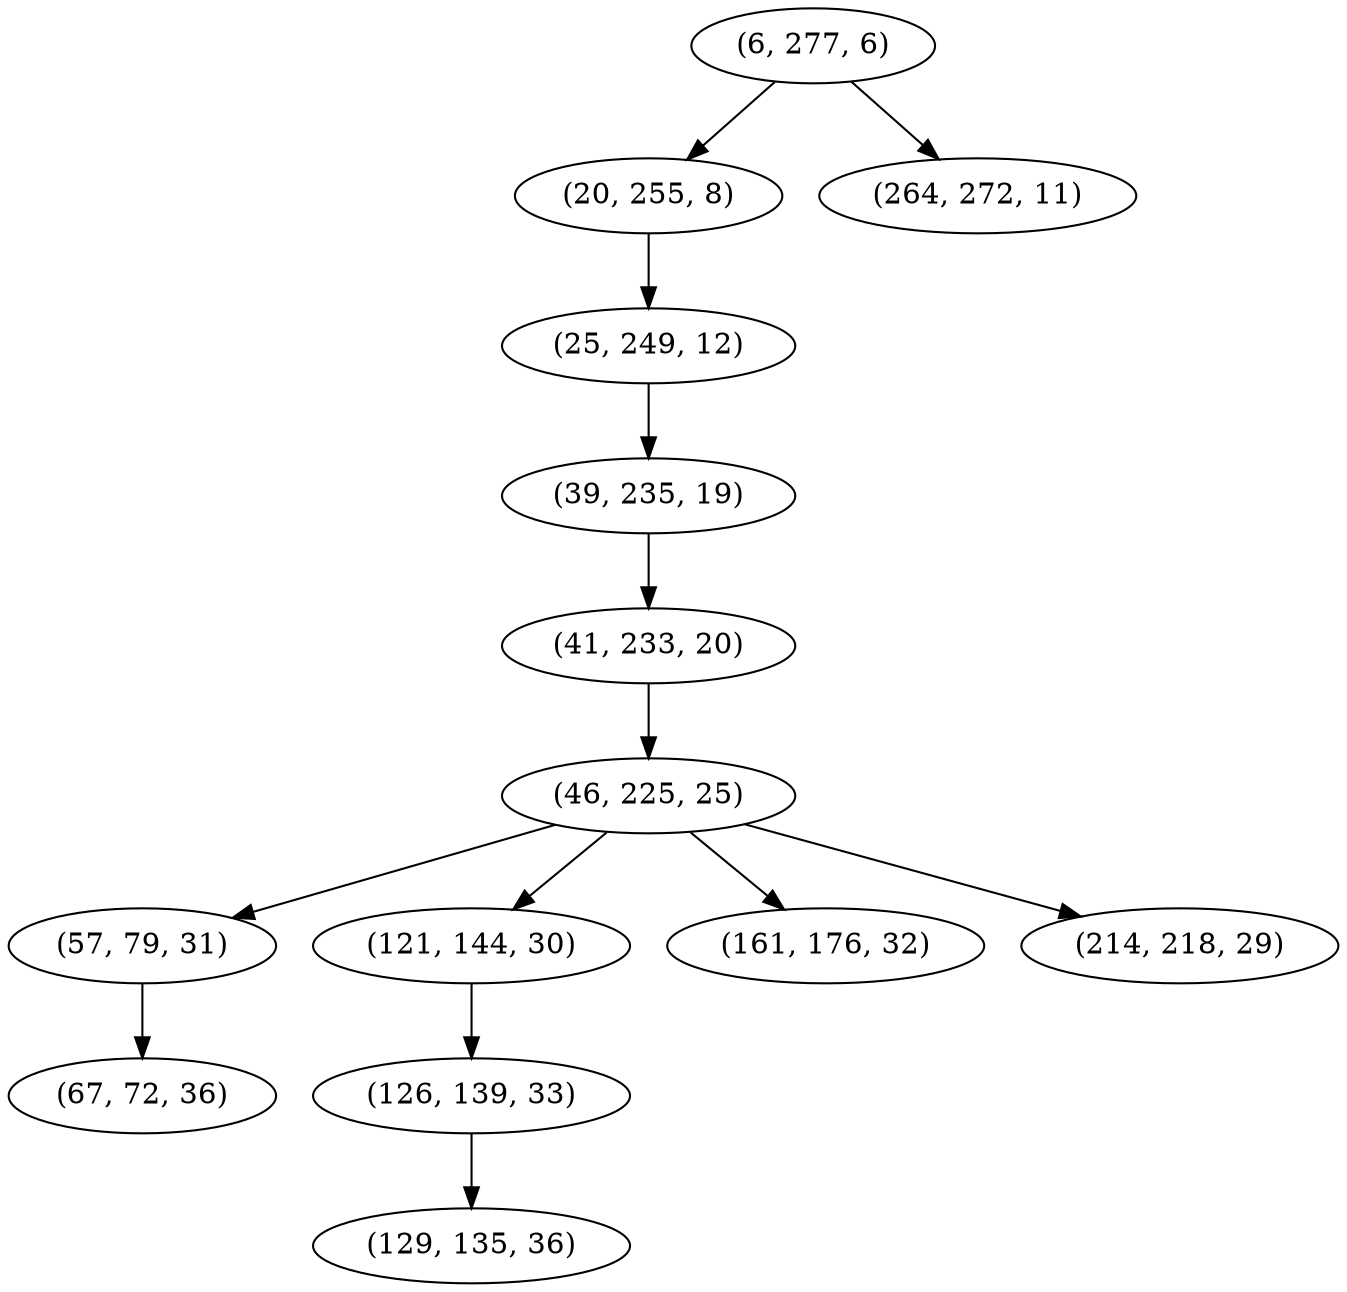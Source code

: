 digraph tree {
    "(6, 277, 6)";
    "(20, 255, 8)";
    "(25, 249, 12)";
    "(39, 235, 19)";
    "(41, 233, 20)";
    "(46, 225, 25)";
    "(57, 79, 31)";
    "(67, 72, 36)";
    "(121, 144, 30)";
    "(126, 139, 33)";
    "(129, 135, 36)";
    "(161, 176, 32)";
    "(214, 218, 29)";
    "(264, 272, 11)";
    "(6, 277, 6)" -> "(20, 255, 8)";
    "(6, 277, 6)" -> "(264, 272, 11)";
    "(20, 255, 8)" -> "(25, 249, 12)";
    "(25, 249, 12)" -> "(39, 235, 19)";
    "(39, 235, 19)" -> "(41, 233, 20)";
    "(41, 233, 20)" -> "(46, 225, 25)";
    "(46, 225, 25)" -> "(57, 79, 31)";
    "(46, 225, 25)" -> "(121, 144, 30)";
    "(46, 225, 25)" -> "(161, 176, 32)";
    "(46, 225, 25)" -> "(214, 218, 29)";
    "(57, 79, 31)" -> "(67, 72, 36)";
    "(121, 144, 30)" -> "(126, 139, 33)";
    "(126, 139, 33)" -> "(129, 135, 36)";
}
